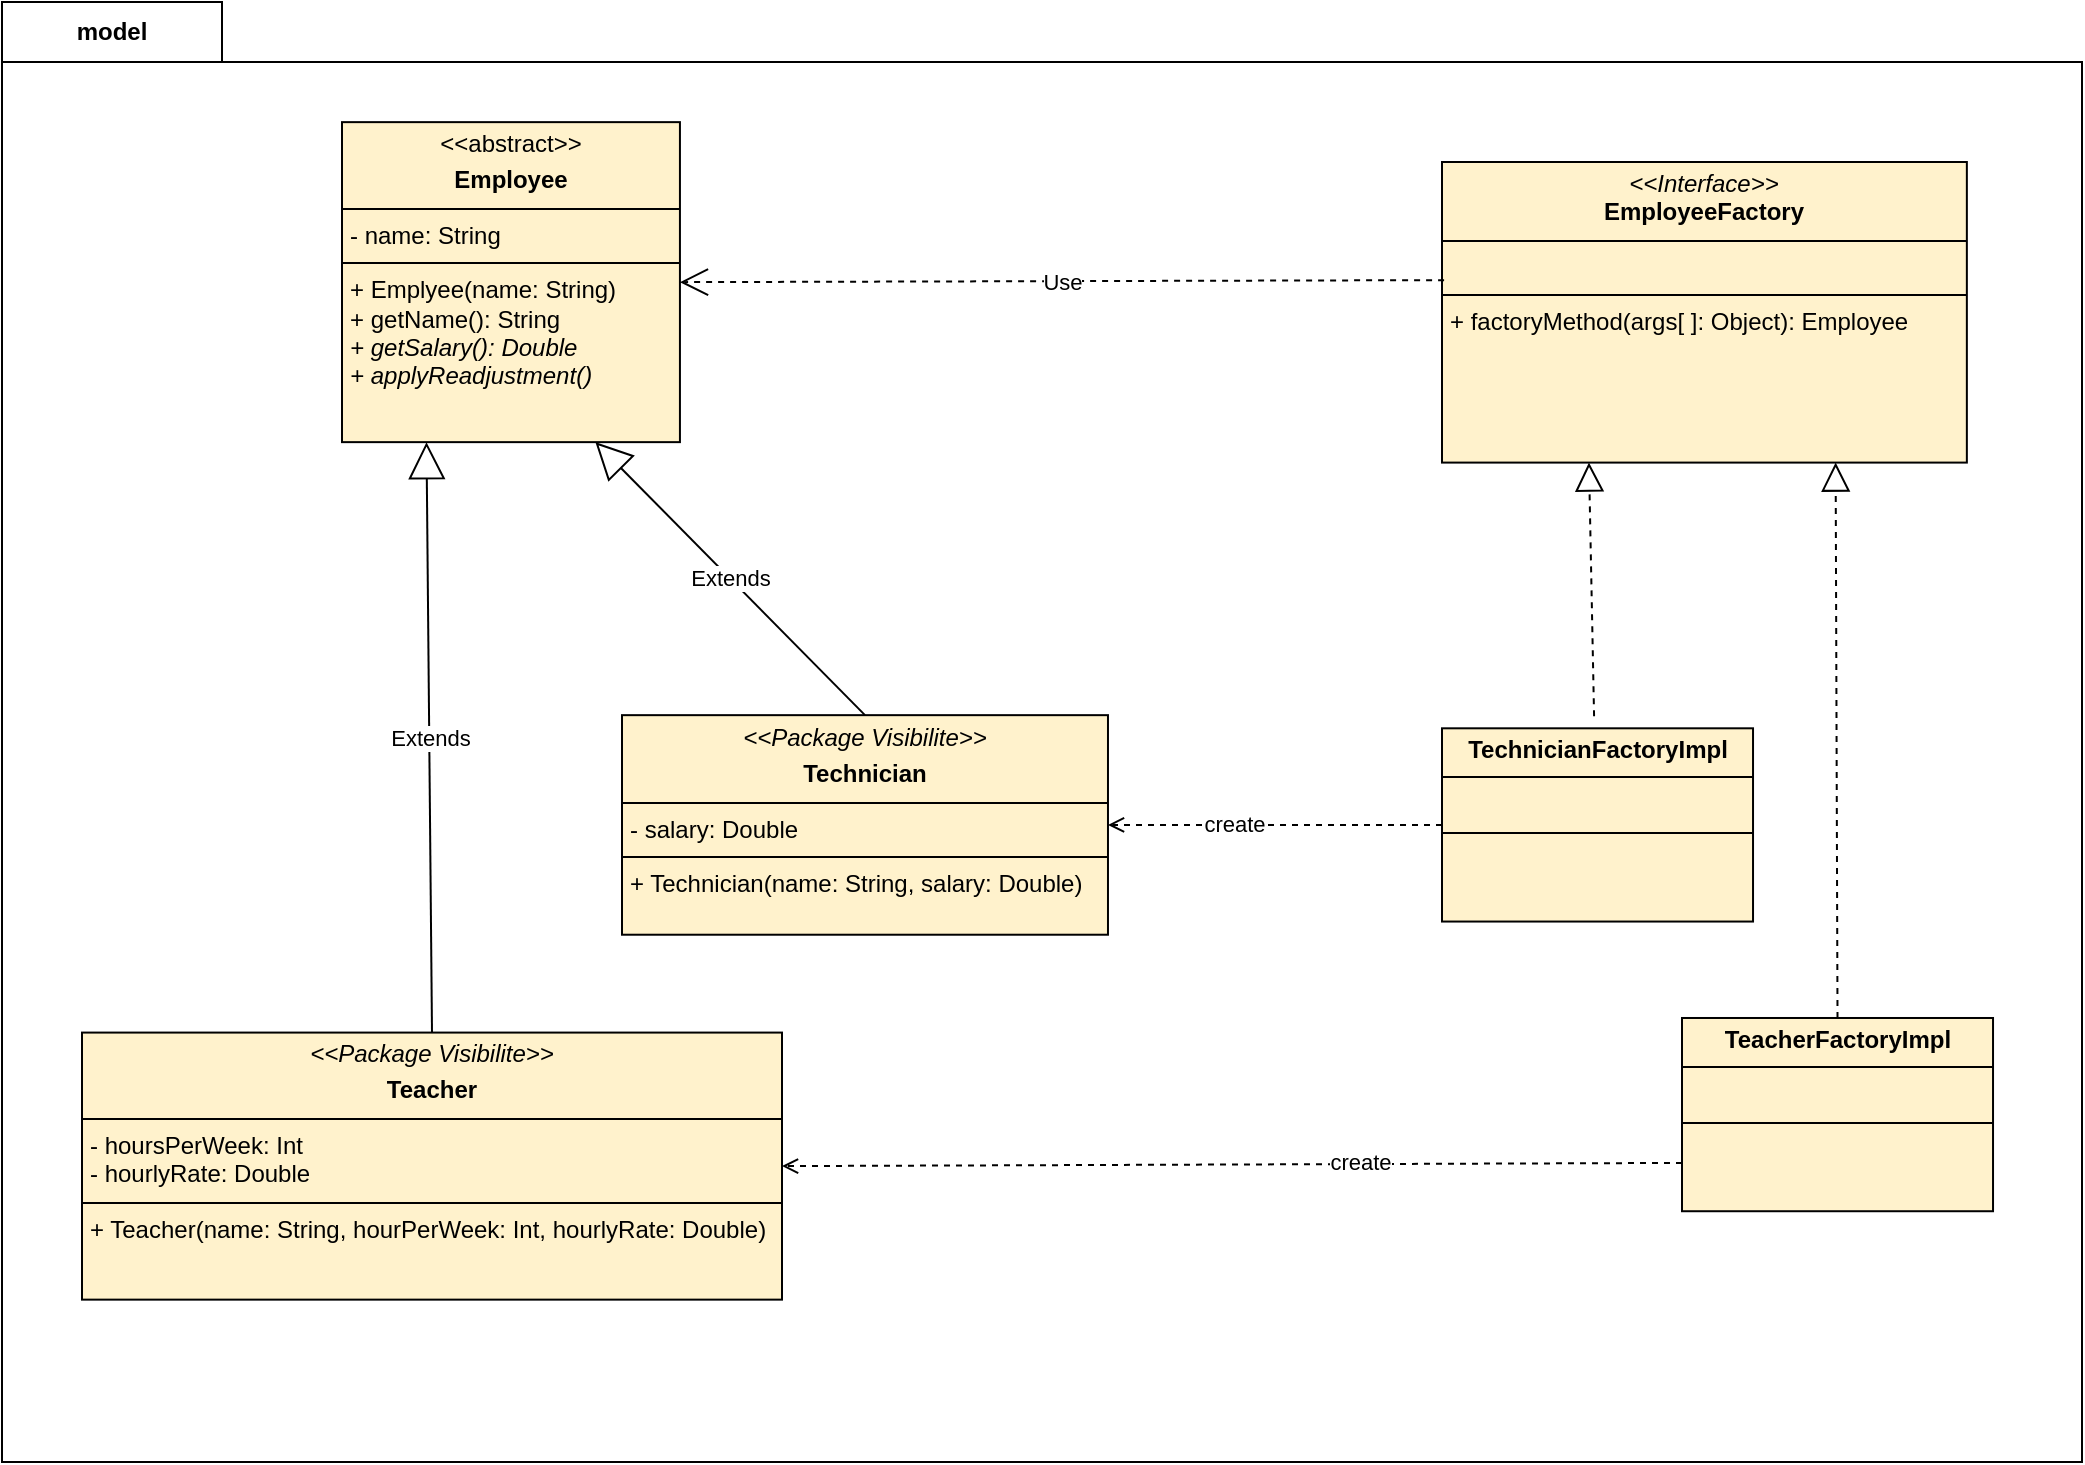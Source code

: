 <mxfile version="24.2.2" type="device">
  <diagram name="Página-1" id="gqNQKAfLWtqE8ZWEnjdm">
    <mxGraphModel dx="1434" dy="1991" grid="1" gridSize="10" guides="1" tooltips="1" connect="1" arrows="1" fold="1" page="1" pageScale="1" pageWidth="827" pageHeight="1169" math="0" shadow="0">
      <root>
        <mxCell id="0" />
        <mxCell id="1" parent="0" />
        <mxCell id="hcNmaq9PWJtdAK9Obkva-8" value="model" style="shape=folder;fontStyle=1;tabWidth=110;tabHeight=30;tabPosition=left;html=1;boundedLbl=1;labelInHeader=1;container=1;collapsible=0;whiteSpace=wrap;" vertex="1" parent="1">
          <mxGeometry x="330" y="-20" width="1040" height="730" as="geometry" />
        </mxCell>
        <mxCell id="hcNmaq9PWJtdAK9Obkva-9" value="" style="html=1;strokeColor=none;resizeWidth=1;resizeHeight=1;fillColor=none;part=1;connectable=0;allowArrows=0;deletable=0;whiteSpace=wrap;" vertex="1" parent="hcNmaq9PWJtdAK9Obkva-8">
          <mxGeometry width="810.936" height="228.319" relative="1" as="geometry">
            <mxPoint y="30" as="offset" />
          </mxGeometry>
        </mxCell>
        <mxCell id="hcNmaq9PWJtdAK9Obkva-1" value="&lt;p style=&quot;margin:0px;margin-top:4px;text-align:center;&quot;&gt;&amp;lt;&amp;lt;abstract&amp;gt;&amp;gt;&lt;br&gt;&lt;/p&gt;&lt;p style=&quot;margin:0px;margin-top:4px;text-align:center;&quot;&gt;&lt;b&gt;Employee&lt;/b&gt;&lt;br&gt;&lt;/p&gt;&lt;hr size=&quot;1&quot; style=&quot;border-style:solid;&quot;&gt;&lt;p style=&quot;margin:0px;margin-left:4px;&quot;&gt;- name: String&lt;br&gt;&lt;/p&gt;&lt;hr size=&quot;1&quot; style=&quot;border-style:solid;&quot;&gt;&lt;p style=&quot;margin:0px;margin-left:4px;&quot;&gt;+ Emplyee(name: String)&lt;/p&gt;&lt;p style=&quot;margin:0px;margin-left:4px;&quot;&gt;+ getName(): String&lt;/p&gt;&lt;p style=&quot;margin:0px;margin-left:4px;&quot;&gt;&lt;i&gt;+ getSalary(): Double&lt;/i&gt;&lt;/p&gt;&lt;p style=&quot;margin:0px;margin-left:4px;&quot;&gt;&lt;i&gt;+ applyReadjustment()&lt;br&gt;&lt;/i&gt;&lt;/p&gt;" style="verticalAlign=top;align=left;overflow=fill;html=1;whiteSpace=wrap;fillColor=#fff2cc;strokeColor=#000000;" vertex="1" parent="hcNmaq9PWJtdAK9Obkva-8">
          <mxGeometry x="170" y="60.07" width="168.968" height="160" as="geometry" />
        </mxCell>
        <mxCell id="hcNmaq9PWJtdAK9Obkva-2" value="&lt;p style=&quot;margin:0px;margin-top:4px;text-align:center;&quot;&gt;&lt;i&gt;&amp;lt;&amp;lt;Package Visibilite&amp;gt;&amp;gt;&lt;/i&gt;&lt;br&gt;&lt;/p&gt;&lt;p style=&quot;margin:0px;margin-top:4px;text-align:center;&quot;&gt;&lt;b&gt;Teacher&lt;/b&gt;&lt;/p&gt;&lt;hr size=&quot;1&quot; style=&quot;border-style:solid;&quot;&gt;&lt;p style=&quot;margin:0px;margin-left:4px;&quot;&gt;- hoursPerWeek: Int&lt;/p&gt;&lt;p style=&quot;margin:0px;margin-left:4px;&quot;&gt;- hourlyRate: Double&lt;br&gt;&lt;/p&gt;&lt;hr size=&quot;1&quot; style=&quot;border-style:solid;&quot;&gt;&lt;p style=&quot;margin:0px;margin-left:4px;&quot;&gt;+ Teacher(name: String, hourPerWeek: Int, hourlyRate: Double)&lt;br&gt;&lt;/p&gt;" style="verticalAlign=top;align=left;overflow=fill;html=1;whiteSpace=wrap;strokeColor=#000000;fontFamily=Helvetica;fontSize=12;fontColor=default;fillColor=#fff2cc;" vertex="1" parent="hcNmaq9PWJtdAK9Obkva-8">
          <mxGeometry x="40" y="515.29" width="350" height="133.53" as="geometry" />
        </mxCell>
        <mxCell id="hcNmaq9PWJtdAK9Obkva-3" value="&lt;p style=&quot;margin:0px;margin-top:4px;text-align:center;&quot;&gt;&lt;i&gt;&amp;lt;&amp;lt;Package Visibilite&amp;gt;&amp;gt;&lt;/i&gt;&lt;/p&gt;&lt;p style=&quot;margin:0px;margin-top:4px;text-align:center;&quot;&gt;&lt;b&gt;Technician&lt;/b&gt;&lt;/p&gt;&lt;hr size=&quot;1&quot; style=&quot;border-style:solid;&quot;&gt;&lt;p style=&quot;margin:0px;margin-left:4px;&quot;&gt;- salary: Double&lt;br&gt;&lt;/p&gt;&lt;hr size=&quot;1&quot; style=&quot;border-style:solid;&quot;&gt;&lt;p style=&quot;margin:0px;margin-left:4px;&quot;&gt;+ Technician(name: String, salary: Double)&lt;br&gt;&lt;/p&gt;" style="verticalAlign=top;align=left;overflow=fill;html=1;whiteSpace=wrap;strokeColor=#000000;fontFamily=Helvetica;fontSize=12;fontColor=default;fillColor=#fff2cc;" vertex="1" parent="hcNmaq9PWJtdAK9Obkva-8">
          <mxGeometry x="310" y="356.58" width="242.992" height="109.78" as="geometry" />
        </mxCell>
        <mxCell id="hcNmaq9PWJtdAK9Obkva-4" value="Extends" style="endArrow=block;endSize=16;endFill=0;html=1;rounded=0;entryX=0.25;entryY=1;entryDx=0;entryDy=0;exitX=0.5;exitY=0;exitDx=0;exitDy=0;" edge="1" parent="hcNmaq9PWJtdAK9Obkva-8" source="hcNmaq9PWJtdAK9Obkva-2" target="hcNmaq9PWJtdAK9Obkva-1">
          <mxGeometry width="160" relative="1" as="geometry">
            <mxPoint x="275.341" y="714.468" as="sourcePoint" />
            <mxPoint x="577.085" y="714.468" as="targetPoint" />
          </mxGeometry>
        </mxCell>
        <mxCell id="hcNmaq9PWJtdAK9Obkva-5" value="Extends" style="endArrow=block;endSize=16;endFill=0;html=1;rounded=0;entryX=0.75;entryY=1;entryDx=0;entryDy=0;exitX=0.5;exitY=0;exitDx=0;exitDy=0;" edge="1" parent="hcNmaq9PWJtdAK9Obkva-8" source="hcNmaq9PWJtdAK9Obkva-3" target="hcNmaq9PWJtdAK9Obkva-1">
          <mxGeometry width="160" relative="1" as="geometry">
            <mxPoint x="275.341" y="714.468" as="sourcePoint" />
            <mxPoint x="577.085" y="714.468" as="targetPoint" />
          </mxGeometry>
        </mxCell>
        <mxCell id="hcNmaq9PWJtdAK9Obkva-6" value="&lt;p style=&quot;margin:0px;margin-top:4px;text-align:center;&quot;&gt;&lt;i&gt;&amp;lt;&amp;lt;Interface&amp;gt;&amp;gt;&lt;/i&gt;&lt;br&gt;&lt;b&gt;EmployeeFactory&lt;/b&gt;&lt;br&gt;&lt;/p&gt;&lt;hr size=&quot;1&quot; style=&quot;border-style:solid;&quot;&gt;&lt;br&gt;&lt;hr size=&quot;1&quot; style=&quot;border-style:solid;&quot;&gt;&lt;p style=&quot;margin:0px;margin-left:4px;&quot;&gt;+ factoryMethod(args[ ]: Object): Employee &lt;br&gt;&lt;/p&gt;" style="verticalAlign=top;align=left;overflow=fill;html=1;whiteSpace=wrap;strokeColor=#000000;fontFamily=Helvetica;fontSize=12;fontColor=default;fillColor=#fff2cc;" vertex="1" parent="hcNmaq9PWJtdAK9Obkva-8">
          <mxGeometry x="719.998" y="79.999" width="262.43" height="150.294" as="geometry" />
        </mxCell>
        <mxCell id="hcNmaq9PWJtdAK9Obkva-7" value="&lt;p style=&quot;margin:0px;margin-top:4px;text-align:center;&quot;&gt;&lt;b&gt;TechnicianFactoryImpl&lt;/b&gt;&lt;/p&gt;&lt;hr size=&quot;1&quot; style=&quot;border-style:solid;&quot;&gt;&lt;p style=&quot;margin:0px;margin-left:4px;&quot;&gt;&lt;br&gt;&lt;/p&gt;&lt;hr size=&quot;1&quot; style=&quot;border-style:solid;&quot;&gt;&lt;p style=&quot;margin:0px;margin-left:4px;&quot;&gt;&lt;br&gt;&lt;/p&gt;" style="verticalAlign=top;align=left;overflow=fill;html=1;whiteSpace=wrap;strokeColor=#000000;fontFamily=Helvetica;fontSize=12;fontColor=default;fillColor=#fff2cc;" vertex="1" parent="hcNmaq9PWJtdAK9Obkva-8">
          <mxGeometry x="719.998" y="363.156" width="155.514" height="96.618" as="geometry" />
        </mxCell>
        <mxCell id="hcNmaq9PWJtdAK9Obkva-10" value="" style="endArrow=block;dashed=1;endFill=0;endSize=12;html=1;rounded=0;entryX=0.28;entryY=1;entryDx=0;entryDy=0;entryPerimeter=0;exitX=0.489;exitY=-0.062;exitDx=0;exitDy=0;exitPerimeter=0;" edge="1" parent="hcNmaq9PWJtdAK9Obkva-8" source="hcNmaq9PWJtdAK9Obkva-7" target="hcNmaq9PWJtdAK9Obkva-6">
          <mxGeometry width="160" relative="1" as="geometry">
            <mxPoint x="448" y="390" as="sourcePoint" />
            <mxPoint x="576" y="390" as="targetPoint" />
          </mxGeometry>
        </mxCell>
        <mxCell id="hcNmaq9PWJtdAK9Obkva-12" value="&lt;p style=&quot;margin:0px;margin-top:4px;text-align:center;&quot;&gt;&lt;b&gt;TeacherFactoryImpl&lt;/b&gt;&lt;/p&gt;&lt;hr size=&quot;1&quot; style=&quot;border-style:solid;&quot;&gt;&lt;p style=&quot;margin:0px;margin-left:4px;&quot;&gt;&lt;br&gt;&lt;/p&gt;&lt;hr size=&quot;1&quot; style=&quot;border-style:solid;&quot;&gt;&lt;p style=&quot;margin:0px;margin-left:4px;&quot;&gt;&lt;br&gt;&lt;/p&gt;" style="verticalAlign=top;align=left;overflow=fill;html=1;whiteSpace=wrap;strokeColor=#000000;fontFamily=Helvetica;fontSize=12;fontColor=default;fillColor=#fff2cc;" vertex="1" parent="hcNmaq9PWJtdAK9Obkva-8">
          <mxGeometry x="840.0" y="507.996" width="155.514" height="96.618" as="geometry" />
        </mxCell>
        <mxCell id="hcNmaq9PWJtdAK9Obkva-13" value="" style="endArrow=block;dashed=1;endFill=0;endSize=12;html=1;rounded=0;entryX=0.75;entryY=1;entryDx=0;entryDy=0;exitX=0.5;exitY=0;exitDx=0;exitDy=0;" edge="1" parent="hcNmaq9PWJtdAK9Obkva-8" source="hcNmaq9PWJtdAK9Obkva-12" target="hcNmaq9PWJtdAK9Obkva-6">
          <mxGeometry width="160" relative="1" as="geometry">
            <mxPoint x="472" y="390" as="sourcePoint" />
            <mxPoint x="600" y="390" as="targetPoint" />
          </mxGeometry>
        </mxCell>
        <mxCell id="hcNmaq9PWJtdAK9Obkva-14" value="" style="html=1;verticalAlign=bottom;labelBackgroundColor=none;endArrow=open;endFill=0;dashed=1;rounded=0;entryX=1;entryY=0.5;entryDx=0;entryDy=0;exitX=0;exitY=0.5;exitDx=0;exitDy=0;" edge="1" parent="hcNmaq9PWJtdAK9Obkva-8" source="hcNmaq9PWJtdAK9Obkva-7" target="hcNmaq9PWJtdAK9Obkva-3">
          <mxGeometry width="160" relative="1" as="geometry">
            <mxPoint x="472" y="390" as="sourcePoint" />
            <mxPoint x="600" y="390" as="targetPoint" />
          </mxGeometry>
        </mxCell>
        <mxCell id="hcNmaq9PWJtdAK9Obkva-15" value="create" style="edgeLabel;html=1;align=center;verticalAlign=middle;resizable=0;points=[];" vertex="1" connectable="0" parent="hcNmaq9PWJtdAK9Obkva-14">
          <mxGeometry x="0.248" y="-1" relative="1" as="geometry">
            <mxPoint as="offset" />
          </mxGeometry>
        </mxCell>
        <mxCell id="hcNmaq9PWJtdAK9Obkva-16" value="" style="html=1;verticalAlign=bottom;labelBackgroundColor=none;endArrow=open;endFill=0;dashed=1;rounded=0;entryX=1;entryY=0.5;entryDx=0;entryDy=0;exitX=0;exitY=0.75;exitDx=0;exitDy=0;" edge="1" parent="hcNmaq9PWJtdAK9Obkva-8" source="hcNmaq9PWJtdAK9Obkva-12" target="hcNmaq9PWJtdAK9Obkva-2">
          <mxGeometry width="160" relative="1" as="geometry">
            <mxPoint x="472" y="390" as="sourcePoint" />
            <mxPoint x="600" y="390" as="targetPoint" />
          </mxGeometry>
        </mxCell>
        <mxCell id="hcNmaq9PWJtdAK9Obkva-17" value="create" style="edgeLabel;html=1;align=center;verticalAlign=middle;resizable=0;points=[];" vertex="1" connectable="0" parent="hcNmaq9PWJtdAK9Obkva-16">
          <mxGeometry x="-0.285" y="-1" relative="1" as="geometry">
            <mxPoint as="offset" />
          </mxGeometry>
        </mxCell>
        <mxCell id="hcNmaq9PWJtdAK9Obkva-20" value="Use" style="endArrow=open;endSize=12;dashed=1;html=1;rounded=0;entryX=1;entryY=0.5;entryDx=0;entryDy=0;exitX=0.004;exitY=0.393;exitDx=0;exitDy=0;exitPerimeter=0;" edge="1" parent="hcNmaq9PWJtdAK9Obkva-8" source="hcNmaq9PWJtdAK9Obkva-6" target="hcNmaq9PWJtdAK9Obkva-1">
          <mxGeometry width="160" relative="1" as="geometry">
            <mxPoint x="380" y="390" as="sourcePoint" />
            <mxPoint x="540" y="390" as="targetPoint" />
          </mxGeometry>
        </mxCell>
      </root>
    </mxGraphModel>
  </diagram>
</mxfile>
